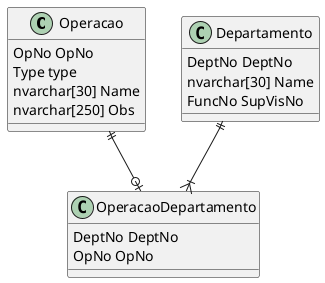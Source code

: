 @startuml tableBD

class Operacao {
    OpNo OpNo 
    Type type 
    nvarchar[30] Name 
    nvarchar[250] Obs
}

class Departamento {
    DeptNo DeptNo 
    nvarchar[30] Name
    FuncNo SupVisNo 
}

class OperacaoDepartamento {
    DeptNo DeptNo
    OpNo OpNo
}

Operacao ||--o| OperacaoDepartamento
Departamento ||--|{ OperacaoDepartamento

@end